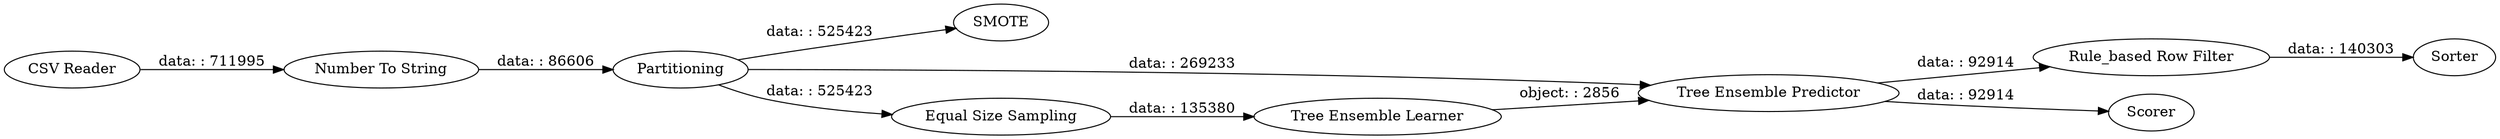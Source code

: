 digraph {
	"-3393244520734127849_10" [label=SMOTE]
	"-3393244520734127849_8" [label="Rule_based Row Filter"]
	"-3393244520734127849_12" [label="Tree Ensemble Predictor"]
	"-3393244520734127849_9" [label=Sorter]
	"-3393244520734127849_2" [label=Partitioning]
	"-3393244520734127849_13" [label=Scorer]
	"-3393244520734127849_11" [label="Tree Ensemble Learner"]
	"-3393244520734127849_3" [label="Equal Size Sampling"]
	"-3393244520734127849_14" [label="Number To String"]
	"-3393244520734127849_1" [label="CSV Reader"]
	"-3393244520734127849_12" -> "-3393244520734127849_13" [label="data: : 92914"]
	"-3393244520734127849_12" -> "-3393244520734127849_8" [label="data: : 92914"]
	"-3393244520734127849_2" -> "-3393244520734127849_12" [label="data: : 269233"]
	"-3393244520734127849_14" -> "-3393244520734127849_2" [label="data: : 86606"]
	"-3393244520734127849_11" -> "-3393244520734127849_12" [label="object: : 2856"]
	"-3393244520734127849_1" -> "-3393244520734127849_14" [label="data: : 711995"]
	"-3393244520734127849_2" -> "-3393244520734127849_3" [label="data: : 525423"]
	"-3393244520734127849_3" -> "-3393244520734127849_11" [label="data: : 135380"]
	"-3393244520734127849_2" -> "-3393244520734127849_10" [label="data: : 525423"]
	"-3393244520734127849_8" -> "-3393244520734127849_9" [label="data: : 140303"]
	rankdir=LR
}

